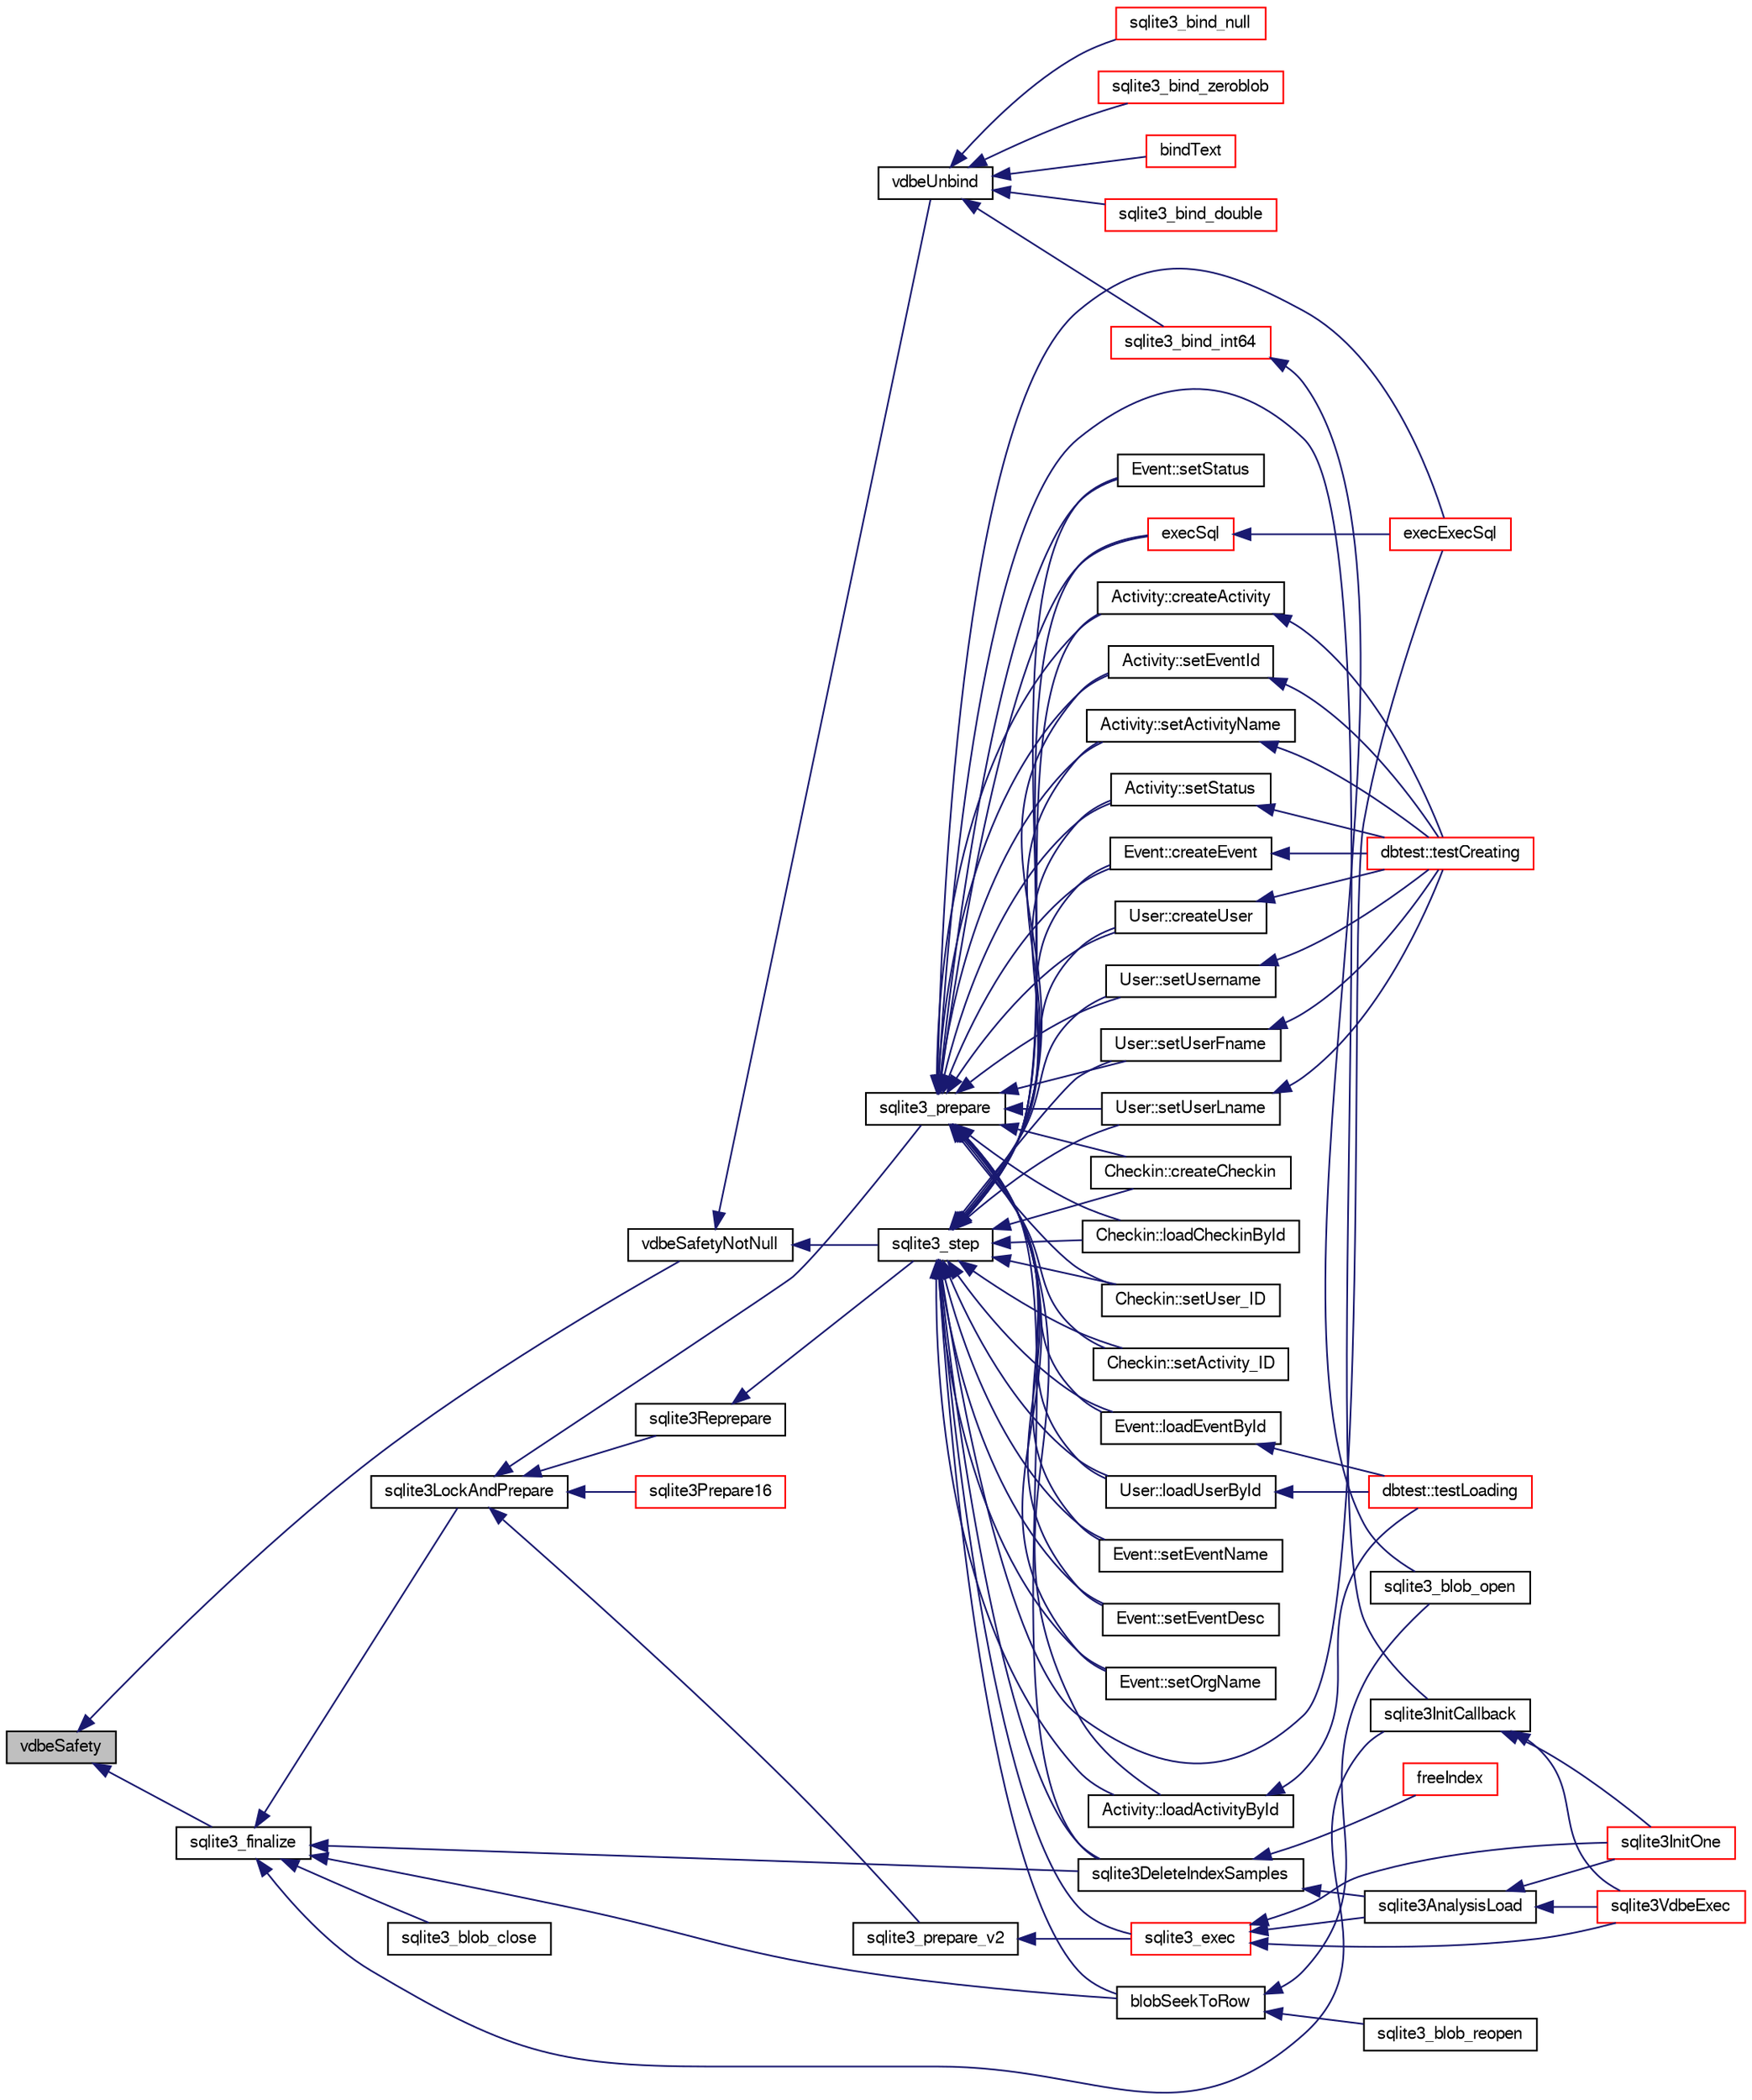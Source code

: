 digraph "vdbeSafety"
{
  edge [fontname="FreeSans",fontsize="10",labelfontname="FreeSans",labelfontsize="10"];
  node [fontname="FreeSans",fontsize="10",shape=record];
  rankdir="LR";
  Node878582 [label="vdbeSafety",height=0.2,width=0.4,color="black", fillcolor="grey75", style="filled", fontcolor="black"];
  Node878582 -> Node878583 [dir="back",color="midnightblue",fontsize="10",style="solid",fontname="FreeSans"];
  Node878583 [label="vdbeSafetyNotNull",height=0.2,width=0.4,color="black", fillcolor="white", style="filled",URL="$sqlite3_8c.html#a018448275e86f09d8af8033cec4cafdf"];
  Node878583 -> Node878584 [dir="back",color="midnightblue",fontsize="10",style="solid",fontname="FreeSans"];
  Node878584 [label="sqlite3_step",height=0.2,width=0.4,color="black", fillcolor="white", style="filled",URL="$sqlite3_8h.html#ac1e491ce36b7471eb28387f7d3c74334"];
  Node878584 -> Node878585 [dir="back",color="midnightblue",fontsize="10",style="solid",fontname="FreeSans"];
  Node878585 [label="Activity::createActivity",height=0.2,width=0.4,color="black", fillcolor="white", style="filled",URL="$classActivity.html#a813cc5e52c14ab49b39014c134e3425b"];
  Node878585 -> Node878586 [dir="back",color="midnightblue",fontsize="10",style="solid",fontname="FreeSans"];
  Node878586 [label="dbtest::testCreating",height=0.2,width=0.4,color="red", fillcolor="white", style="filled",URL="$classdbtest.html#a8193e88a7df657069c8a6bd09c8243b7"];
  Node878584 -> Node878588 [dir="back",color="midnightblue",fontsize="10",style="solid",fontname="FreeSans"];
  Node878588 [label="Activity::loadActivityById",height=0.2,width=0.4,color="black", fillcolor="white", style="filled",URL="$classActivity.html#abe4ffb4f08a47212ebf9013259d9e7fd"];
  Node878588 -> Node878589 [dir="back",color="midnightblue",fontsize="10",style="solid",fontname="FreeSans"];
  Node878589 [label="dbtest::testLoading",height=0.2,width=0.4,color="red", fillcolor="white", style="filled",URL="$classdbtest.html#a6f98d82a2c8e2b9040848763504ddae1"];
  Node878584 -> Node878590 [dir="back",color="midnightblue",fontsize="10",style="solid",fontname="FreeSans"];
  Node878590 [label="Activity::setEventId",height=0.2,width=0.4,color="black", fillcolor="white", style="filled",URL="$classActivity.html#adb1d0fd0d08f473e068f0a4086bfa9ca"];
  Node878590 -> Node878586 [dir="back",color="midnightblue",fontsize="10",style="solid",fontname="FreeSans"];
  Node878584 -> Node878591 [dir="back",color="midnightblue",fontsize="10",style="solid",fontname="FreeSans"];
  Node878591 [label="Activity::setActivityName",height=0.2,width=0.4,color="black", fillcolor="white", style="filled",URL="$classActivity.html#a62dc3737b33915a36086f9dd26d16a81"];
  Node878591 -> Node878586 [dir="back",color="midnightblue",fontsize="10",style="solid",fontname="FreeSans"];
  Node878584 -> Node878592 [dir="back",color="midnightblue",fontsize="10",style="solid",fontname="FreeSans"];
  Node878592 [label="Activity::setStatus",height=0.2,width=0.4,color="black", fillcolor="white", style="filled",URL="$classActivity.html#af618135a7738f4d2a7ee147a8ef912ea"];
  Node878592 -> Node878586 [dir="back",color="midnightblue",fontsize="10",style="solid",fontname="FreeSans"];
  Node878584 -> Node878593 [dir="back",color="midnightblue",fontsize="10",style="solid",fontname="FreeSans"];
  Node878593 [label="Checkin::createCheckin",height=0.2,width=0.4,color="black", fillcolor="white", style="filled",URL="$classCheckin.html#a4e40acdf7fff0e607f6de4f24f3a163c"];
  Node878584 -> Node878594 [dir="back",color="midnightblue",fontsize="10",style="solid",fontname="FreeSans"];
  Node878594 [label="Checkin::loadCheckinById",height=0.2,width=0.4,color="black", fillcolor="white", style="filled",URL="$classCheckin.html#a3461f70ea6c68475225f2a07f78a21e0"];
  Node878584 -> Node878595 [dir="back",color="midnightblue",fontsize="10",style="solid",fontname="FreeSans"];
  Node878595 [label="Checkin::setUser_ID",height=0.2,width=0.4,color="black", fillcolor="white", style="filled",URL="$classCheckin.html#a76ab640f4f912876dbebf183db5359c6"];
  Node878584 -> Node878596 [dir="back",color="midnightblue",fontsize="10",style="solid",fontname="FreeSans"];
  Node878596 [label="Checkin::setActivity_ID",height=0.2,width=0.4,color="black", fillcolor="white", style="filled",URL="$classCheckin.html#ab2ff3ec2604ec73a42af25874a00b232"];
  Node878584 -> Node878597 [dir="back",color="midnightblue",fontsize="10",style="solid",fontname="FreeSans"];
  Node878597 [label="Event::createEvent",height=0.2,width=0.4,color="black", fillcolor="white", style="filled",URL="$classEvent.html#a77adb9f4a46ffb32c2d931f0691f5903"];
  Node878597 -> Node878586 [dir="back",color="midnightblue",fontsize="10",style="solid",fontname="FreeSans"];
  Node878584 -> Node878598 [dir="back",color="midnightblue",fontsize="10",style="solid",fontname="FreeSans"];
  Node878598 [label="Event::loadEventById",height=0.2,width=0.4,color="black", fillcolor="white", style="filled",URL="$classEvent.html#afa66cea33f722dbeecb69cc98fdea055"];
  Node878598 -> Node878589 [dir="back",color="midnightblue",fontsize="10",style="solid",fontname="FreeSans"];
  Node878584 -> Node878599 [dir="back",color="midnightblue",fontsize="10",style="solid",fontname="FreeSans"];
  Node878599 [label="Event::setEventName",height=0.2,width=0.4,color="black", fillcolor="white", style="filled",URL="$classEvent.html#a10596b6ca077df05184e30d62b08729d"];
  Node878584 -> Node878600 [dir="back",color="midnightblue",fontsize="10",style="solid",fontname="FreeSans"];
  Node878600 [label="Event::setEventDesc",height=0.2,width=0.4,color="black", fillcolor="white", style="filled",URL="$classEvent.html#ae36b8377dcae792f1c5c4726024c981b"];
  Node878584 -> Node878601 [dir="back",color="midnightblue",fontsize="10",style="solid",fontname="FreeSans"];
  Node878601 [label="Event::setOrgName",height=0.2,width=0.4,color="black", fillcolor="white", style="filled",URL="$classEvent.html#a19aac0f776bd764563a54977656cf680"];
  Node878584 -> Node878602 [dir="back",color="midnightblue",fontsize="10",style="solid",fontname="FreeSans"];
  Node878602 [label="Event::setStatus",height=0.2,width=0.4,color="black", fillcolor="white", style="filled",URL="$classEvent.html#ab0a6b9285af0f4172eb841e2b80f8972"];
  Node878584 -> Node878603 [dir="back",color="midnightblue",fontsize="10",style="solid",fontname="FreeSans"];
  Node878603 [label="blobSeekToRow",height=0.2,width=0.4,color="black", fillcolor="white", style="filled",URL="$sqlite3_8c.html#afff57e13332b98c8a44a7cebe38962ab"];
  Node878603 -> Node878604 [dir="back",color="midnightblue",fontsize="10",style="solid",fontname="FreeSans"];
  Node878604 [label="sqlite3_blob_open",height=0.2,width=0.4,color="black", fillcolor="white", style="filled",URL="$sqlite3_8h.html#adb8ad839a5bdd62a43785132bc7dd518"];
  Node878603 -> Node878605 [dir="back",color="midnightblue",fontsize="10",style="solid",fontname="FreeSans"];
  Node878605 [label="sqlite3_blob_reopen",height=0.2,width=0.4,color="black", fillcolor="white", style="filled",URL="$sqlite3_8h.html#abc77c24fdc0150138490359a94360f7e"];
  Node878584 -> Node878606 [dir="back",color="midnightblue",fontsize="10",style="solid",fontname="FreeSans"];
  Node878606 [label="sqlite3DeleteIndexSamples",height=0.2,width=0.4,color="black", fillcolor="white", style="filled",URL="$sqlite3_8c.html#aaeda0302fbf61397ec009f65bed047ef"];
  Node878606 -> Node878607 [dir="back",color="midnightblue",fontsize="10",style="solid",fontname="FreeSans"];
  Node878607 [label="sqlite3AnalysisLoad",height=0.2,width=0.4,color="black", fillcolor="white", style="filled",URL="$sqlite3_8c.html#a48a2301c27e1d3d68708b9b8761b5a01"];
  Node878607 -> Node878608 [dir="back",color="midnightblue",fontsize="10",style="solid",fontname="FreeSans"];
  Node878608 [label="sqlite3VdbeExec",height=0.2,width=0.4,color="red", fillcolor="white", style="filled",URL="$sqlite3_8c.html#a8ce40a614bdc56719c4d642b1e4dfb21"];
  Node878607 -> Node878610 [dir="back",color="midnightblue",fontsize="10",style="solid",fontname="FreeSans"];
  Node878610 [label="sqlite3InitOne",height=0.2,width=0.4,color="red", fillcolor="white", style="filled",URL="$sqlite3_8c.html#ac4318b25df65269906b0379251fe9b85"];
  Node878606 -> Node878711 [dir="back",color="midnightblue",fontsize="10",style="solid",fontname="FreeSans"];
  Node878711 [label="freeIndex",height=0.2,width=0.4,color="red", fillcolor="white", style="filled",URL="$sqlite3_8c.html#a00907c99c18d5bcb9d0b38c077146c31"];
  Node878584 -> Node878777 [dir="back",color="midnightblue",fontsize="10",style="solid",fontname="FreeSans"];
  Node878777 [label="sqlite3_exec",height=0.2,width=0.4,color="red", fillcolor="white", style="filled",URL="$sqlite3_8h.html#a97487ec8150e0bcc8fa392ab8f0e24db"];
  Node878777 -> Node878608 [dir="back",color="midnightblue",fontsize="10",style="solid",fontname="FreeSans"];
  Node878777 -> Node878607 [dir="back",color="midnightblue",fontsize="10",style="solid",fontname="FreeSans"];
  Node878777 -> Node878610 [dir="back",color="midnightblue",fontsize="10",style="solid",fontname="FreeSans"];
  Node878584 -> Node878768 [dir="back",color="midnightblue",fontsize="10",style="solid",fontname="FreeSans"];
  Node878768 [label="execSql",height=0.2,width=0.4,color="red", fillcolor="white", style="filled",URL="$sqlite3_8c.html#a7d16651b98a110662f4c265eff0246cb"];
  Node878768 -> Node878769 [dir="back",color="midnightblue",fontsize="10",style="solid",fontname="FreeSans"];
  Node878769 [label="execExecSql",height=0.2,width=0.4,color="red", fillcolor="white", style="filled",URL="$sqlite3_8c.html#ac1be09a6c047f21133d16378d301e0d4"];
  Node878584 -> Node878769 [dir="back",color="midnightblue",fontsize="10",style="solid",fontname="FreeSans"];
  Node878584 -> Node878771 [dir="back",color="midnightblue",fontsize="10",style="solid",fontname="FreeSans"];
  Node878771 [label="User::createUser",height=0.2,width=0.4,color="black", fillcolor="white", style="filled",URL="$classUser.html#a22ed673939e8cc0a136130b809bba513"];
  Node878771 -> Node878586 [dir="back",color="midnightblue",fontsize="10",style="solid",fontname="FreeSans"];
  Node878584 -> Node878772 [dir="back",color="midnightblue",fontsize="10",style="solid",fontname="FreeSans"];
  Node878772 [label="User::loadUserById",height=0.2,width=0.4,color="black", fillcolor="white", style="filled",URL="$classUser.html#a863377665b7fb83c5547dcf9727f5092"];
  Node878772 -> Node878589 [dir="back",color="midnightblue",fontsize="10",style="solid",fontname="FreeSans"];
  Node878584 -> Node878773 [dir="back",color="midnightblue",fontsize="10",style="solid",fontname="FreeSans"];
  Node878773 [label="User::setUsername",height=0.2,width=0.4,color="black", fillcolor="white", style="filled",URL="$classUser.html#aa0497022a136cb78de785b0a39ae60b1"];
  Node878773 -> Node878586 [dir="back",color="midnightblue",fontsize="10",style="solid",fontname="FreeSans"];
  Node878584 -> Node878774 [dir="back",color="midnightblue",fontsize="10",style="solid",fontname="FreeSans"];
  Node878774 [label="User::setUserFname",height=0.2,width=0.4,color="black", fillcolor="white", style="filled",URL="$classUser.html#a72657eb55cd0ca437b4841a43f19912f"];
  Node878774 -> Node878586 [dir="back",color="midnightblue",fontsize="10",style="solid",fontname="FreeSans"];
  Node878584 -> Node878775 [dir="back",color="midnightblue",fontsize="10",style="solid",fontname="FreeSans"];
  Node878775 [label="User::setUserLname",height=0.2,width=0.4,color="black", fillcolor="white", style="filled",URL="$classUser.html#aa25973387e5afe1aa6f60dd6545e33b5"];
  Node878775 -> Node878586 [dir="back",color="midnightblue",fontsize="10",style="solid",fontname="FreeSans"];
  Node878583 -> Node878845 [dir="back",color="midnightblue",fontsize="10",style="solid",fontname="FreeSans"];
  Node878845 [label="vdbeUnbind",height=0.2,width=0.4,color="black", fillcolor="white", style="filled",URL="$sqlite3_8c.html#ae3ca3d8a878660305a0efd0c73c9f064"];
  Node878845 -> Node878846 [dir="back",color="midnightblue",fontsize="10",style="solid",fontname="FreeSans"];
  Node878846 [label="bindText",height=0.2,width=0.4,color="red", fillcolor="white", style="filled",URL="$sqlite3_8c.html#acdec2c68ea6b14a08bcfea9cfd32b2f2"];
  Node878845 -> Node878853 [dir="back",color="midnightblue",fontsize="10",style="solid",fontname="FreeSans"];
  Node878853 [label="sqlite3_bind_double",height=0.2,width=0.4,color="red", fillcolor="white", style="filled",URL="$sqlite3_8h.html#a8dc6f4de797850398e12e5022cae8915"];
  Node878845 -> Node878854 [dir="back",color="midnightblue",fontsize="10",style="solid",fontname="FreeSans"];
  Node878854 [label="sqlite3_bind_int64",height=0.2,width=0.4,color="red", fillcolor="white", style="filled",URL="$sqlite3_8h.html#af77e2729923f2621852202e1c23788c6"];
  Node878854 -> Node878604 [dir="back",color="midnightblue",fontsize="10",style="solid",fontname="FreeSans"];
  Node878845 -> Node878856 [dir="back",color="midnightblue",fontsize="10",style="solid",fontname="FreeSans"];
  Node878856 [label="sqlite3_bind_null",height=0.2,width=0.4,color="red", fillcolor="white", style="filled",URL="$sqlite3_8h.html#a6649c57d2c7b13ba6b506f6f79da85aa"];
  Node878845 -> Node878857 [dir="back",color="midnightblue",fontsize="10",style="solid",fontname="FreeSans"];
  Node878857 [label="sqlite3_bind_zeroblob",height=0.2,width=0.4,color="red", fillcolor="white", style="filled",URL="$sqlite3_8h.html#afd35a95aa65e816b43cc2dc03abd118b"];
  Node878582 -> Node878806 [dir="back",color="midnightblue",fontsize="10",style="solid",fontname="FreeSans"];
  Node878806 [label="sqlite3_finalize",height=0.2,width=0.4,color="black", fillcolor="white", style="filled",URL="$sqlite3_8h.html#a801195c0f771d40bb4be1e40f3b88945"];
  Node878806 -> Node878603 [dir="back",color="midnightblue",fontsize="10",style="solid",fontname="FreeSans"];
  Node878806 -> Node878807 [dir="back",color="midnightblue",fontsize="10",style="solid",fontname="FreeSans"];
  Node878807 [label="sqlite3_blob_close",height=0.2,width=0.4,color="black", fillcolor="white", style="filled",URL="$sqlite3_8h.html#a8885ae884821e14e1e4501183c5833d6"];
  Node878806 -> Node878606 [dir="back",color="midnightblue",fontsize="10",style="solid",fontname="FreeSans"];
  Node878806 -> Node878767 [dir="back",color="midnightblue",fontsize="10",style="solid",fontname="FreeSans"];
  Node878767 [label="sqlite3InitCallback",height=0.2,width=0.4,color="black", fillcolor="white", style="filled",URL="$sqlite3_8c.html#a5183ff3c8b5311c7332250013ee018b3"];
  Node878767 -> Node878608 [dir="back",color="midnightblue",fontsize="10",style="solid",fontname="FreeSans"];
  Node878767 -> Node878610 [dir="back",color="midnightblue",fontsize="10",style="solid",fontname="FreeSans"];
  Node878806 -> Node878764 [dir="back",color="midnightblue",fontsize="10",style="solid",fontname="FreeSans"];
  Node878764 [label="sqlite3LockAndPrepare",height=0.2,width=0.4,color="black", fillcolor="white", style="filled",URL="$sqlite3_8c.html#a5db1ec5589aa2b02c6d979211a8789bd"];
  Node878764 -> Node878765 [dir="back",color="midnightblue",fontsize="10",style="solid",fontname="FreeSans"];
  Node878765 [label="sqlite3Reprepare",height=0.2,width=0.4,color="black", fillcolor="white", style="filled",URL="$sqlite3_8c.html#a7e2f7299cc947d07e782f6ac561fa937"];
  Node878765 -> Node878584 [dir="back",color="midnightblue",fontsize="10",style="solid",fontname="FreeSans"];
  Node878764 -> Node878766 [dir="back",color="midnightblue",fontsize="10",style="solid",fontname="FreeSans"];
  Node878766 [label="sqlite3_prepare",height=0.2,width=0.4,color="black", fillcolor="white", style="filled",URL="$sqlite3_8h.html#a8c39e7b9dbeff01f0a399b46d4b29f1c"];
  Node878766 -> Node878585 [dir="back",color="midnightblue",fontsize="10",style="solid",fontname="FreeSans"];
  Node878766 -> Node878588 [dir="back",color="midnightblue",fontsize="10",style="solid",fontname="FreeSans"];
  Node878766 -> Node878590 [dir="back",color="midnightblue",fontsize="10",style="solid",fontname="FreeSans"];
  Node878766 -> Node878591 [dir="back",color="midnightblue",fontsize="10",style="solid",fontname="FreeSans"];
  Node878766 -> Node878592 [dir="back",color="midnightblue",fontsize="10",style="solid",fontname="FreeSans"];
  Node878766 -> Node878593 [dir="back",color="midnightblue",fontsize="10",style="solid",fontname="FreeSans"];
  Node878766 -> Node878594 [dir="back",color="midnightblue",fontsize="10",style="solid",fontname="FreeSans"];
  Node878766 -> Node878595 [dir="back",color="midnightblue",fontsize="10",style="solid",fontname="FreeSans"];
  Node878766 -> Node878596 [dir="back",color="midnightblue",fontsize="10",style="solid",fontname="FreeSans"];
  Node878766 -> Node878597 [dir="back",color="midnightblue",fontsize="10",style="solid",fontname="FreeSans"];
  Node878766 -> Node878598 [dir="back",color="midnightblue",fontsize="10",style="solid",fontname="FreeSans"];
  Node878766 -> Node878599 [dir="back",color="midnightblue",fontsize="10",style="solid",fontname="FreeSans"];
  Node878766 -> Node878600 [dir="back",color="midnightblue",fontsize="10",style="solid",fontname="FreeSans"];
  Node878766 -> Node878601 [dir="back",color="midnightblue",fontsize="10",style="solid",fontname="FreeSans"];
  Node878766 -> Node878602 [dir="back",color="midnightblue",fontsize="10",style="solid",fontname="FreeSans"];
  Node878766 -> Node878606 [dir="back",color="midnightblue",fontsize="10",style="solid",fontname="FreeSans"];
  Node878766 -> Node878767 [dir="back",color="midnightblue",fontsize="10",style="solid",fontname="FreeSans"];
  Node878766 -> Node878768 [dir="back",color="midnightblue",fontsize="10",style="solid",fontname="FreeSans"];
  Node878766 -> Node878769 [dir="back",color="midnightblue",fontsize="10",style="solid",fontname="FreeSans"];
  Node878766 -> Node878771 [dir="back",color="midnightblue",fontsize="10",style="solid",fontname="FreeSans"];
  Node878766 -> Node878772 [dir="back",color="midnightblue",fontsize="10",style="solid",fontname="FreeSans"];
  Node878766 -> Node878773 [dir="back",color="midnightblue",fontsize="10",style="solid",fontname="FreeSans"];
  Node878766 -> Node878774 [dir="back",color="midnightblue",fontsize="10",style="solid",fontname="FreeSans"];
  Node878766 -> Node878775 [dir="back",color="midnightblue",fontsize="10",style="solid",fontname="FreeSans"];
  Node878764 -> Node878776 [dir="back",color="midnightblue",fontsize="10",style="solid",fontname="FreeSans"];
  Node878776 [label="sqlite3_prepare_v2",height=0.2,width=0.4,color="black", fillcolor="white", style="filled",URL="$sqlite3_8h.html#a85d4203bb54c984c5325c2f5b3664985"];
  Node878776 -> Node878777 [dir="back",color="midnightblue",fontsize="10",style="solid",fontname="FreeSans"];
  Node878764 -> Node878779 [dir="back",color="midnightblue",fontsize="10",style="solid",fontname="FreeSans"];
  Node878779 [label="sqlite3Prepare16",height=0.2,width=0.4,color="red", fillcolor="white", style="filled",URL="$sqlite3_8c.html#a5842e6724b91885125f83c438da1f15b"];
}
